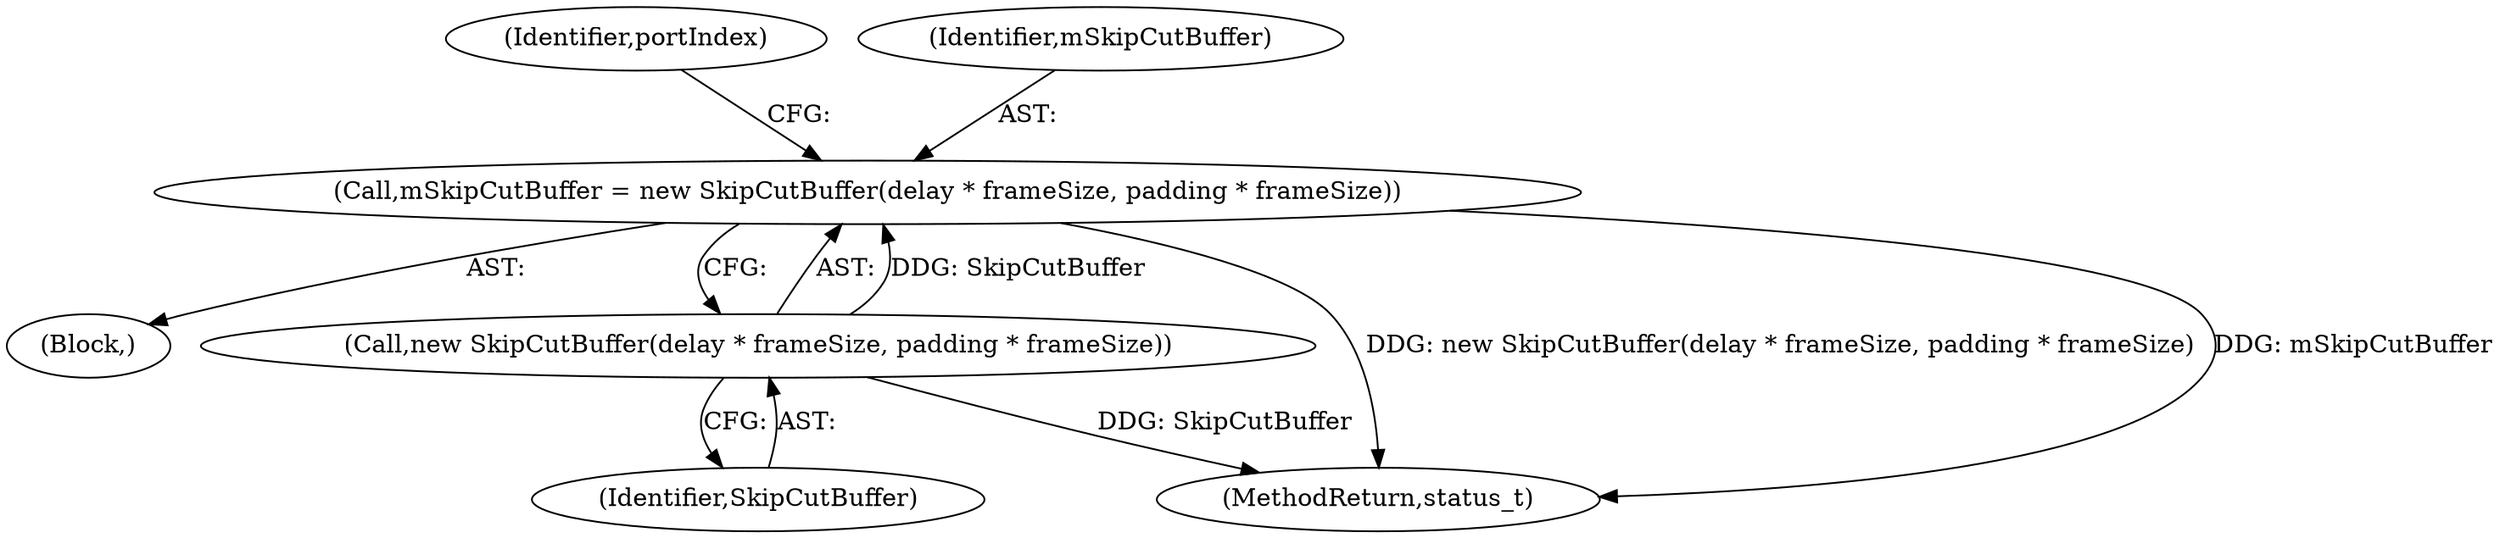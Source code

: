 digraph "0_Android_97837bb6cbac21ea679843a0037779d3834bed64@integer" {
"1000509" [label="(Call,mSkipCutBuffer = new SkipCutBuffer(delay * frameSize, padding * frameSize))"];
"1000511" [label="(Call,new SkipCutBuffer(delay * frameSize, padding * frameSize))"];
"1000509" [label="(Call,mSkipCutBuffer = new SkipCutBuffer(delay * frameSize, padding * frameSize))"];
"1000511" [label="(Call,new SkipCutBuffer(delay * frameSize, padding * frameSize))"];
"1000484" [label="(Block,)"];
"1000579" [label="(MethodReturn,status_t)"];
"1000516" [label="(Identifier,portIndex)"];
"1000512" [label="(Identifier,SkipCutBuffer)"];
"1000510" [label="(Identifier,mSkipCutBuffer)"];
"1000509" -> "1000484"  [label="AST: "];
"1000509" -> "1000511"  [label="CFG: "];
"1000510" -> "1000509"  [label="AST: "];
"1000511" -> "1000509"  [label="AST: "];
"1000516" -> "1000509"  [label="CFG: "];
"1000509" -> "1000579"  [label="DDG: new SkipCutBuffer(delay * frameSize, padding * frameSize)"];
"1000509" -> "1000579"  [label="DDG: mSkipCutBuffer"];
"1000511" -> "1000509"  [label="DDG: SkipCutBuffer"];
"1000511" -> "1000512"  [label="CFG: "];
"1000512" -> "1000511"  [label="AST: "];
"1000511" -> "1000579"  [label="DDG: SkipCutBuffer"];
}
